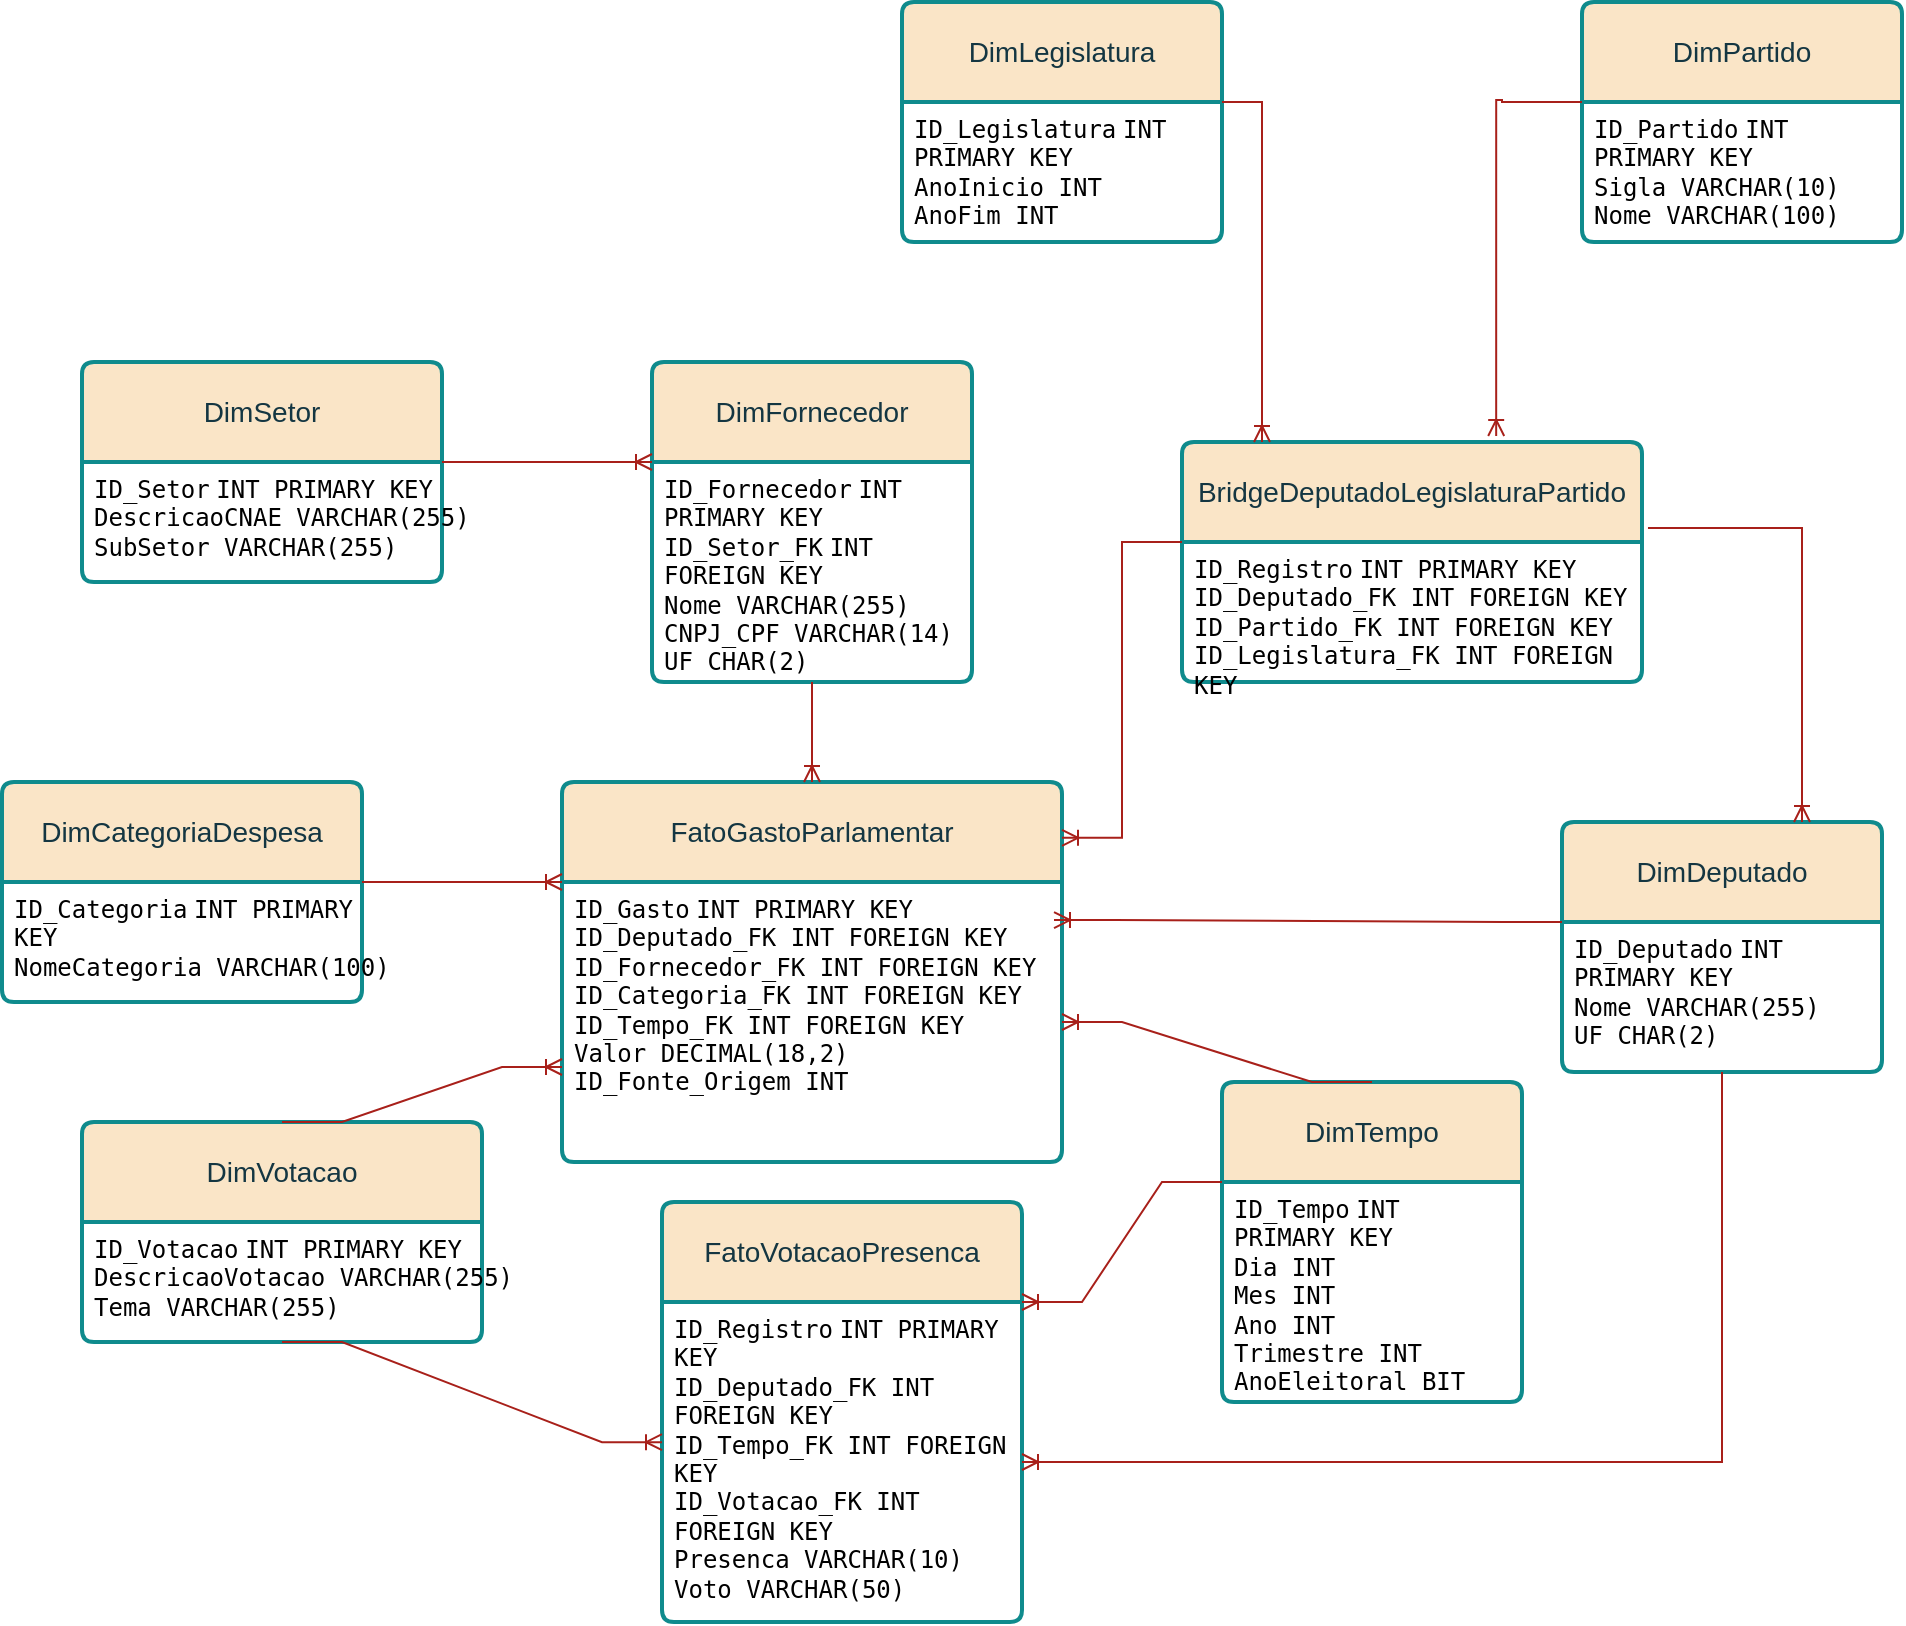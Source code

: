 <mxfile version="28.0.6">
  <diagram name="Página-1" id="j73hZuTLXUR3FBSmfRx7">
    <mxGraphModel dx="1410" dy="825" grid="1" gridSize="10" guides="1" tooltips="1" connect="1" arrows="1" fold="1" page="1" pageScale="1" pageWidth="850" pageHeight="1100" math="0" shadow="0">
      <root>
        <mxCell id="0" />
        <mxCell id="1" parent="0" />
        <mxCell id="ro1BlrJvYzHVakCWVsMG-19" value="FatoGastoParlamentar" style="swimlane;childLayout=stackLayout;horizontal=1;startSize=50;horizontalStack=0;rounded=1;fontSize=14;fontStyle=0;strokeWidth=2;resizeParent=0;resizeLast=1;shadow=0;dashed=0;align=center;arcSize=4;whiteSpace=wrap;html=1;labelBackgroundColor=none;fillColor=#FAE5C7;strokeColor=#0F8B8D;fontColor=#143642;" parent="1" vertex="1">
          <mxGeometry x="1080" y="490" width="250" height="190" as="geometry" />
        </mxCell>
        <mxCell id="ro1BlrJvYzHVakCWVsMG-20" value="&lt;code style=&quot;color: rgb(0, 0, 0);&quot;&gt;ID_Gasto&lt;/code&gt;&lt;span style=&quot;color: rgb(0, 0, 0);&quot;&gt;&amp;nbsp;&lt;/span&gt;&lt;code style=&quot;color: rgb(0, 0, 0);&quot;&gt;INT PRIMARY KEY&lt;/code&gt;&lt;div style=&quot;color: rgb(0, 0, 0);&quot;&gt;&lt;code&gt;&lt;code&gt;ID_Deputado_FK&lt;/code&gt;&amp;nbsp;&lt;code&gt;INT FOREIGN KEY&lt;/code&gt;&lt;/code&gt;&lt;/div&gt;&lt;div style=&quot;color: rgb(0, 0, 0);&quot;&gt;&lt;code&gt;&lt;code&gt;&lt;code&gt;ID_Fornecedor_FK&lt;/code&gt;&amp;nbsp;&lt;code&gt;INT FOREIGN KEY&lt;/code&gt;&lt;/code&gt;&lt;/code&gt;&lt;/div&gt;&lt;div style=&quot;color: rgb(0, 0, 0);&quot;&gt;&lt;code&gt;&lt;code&gt;&lt;code&gt;&lt;code&gt;ID_Categoria_FK&lt;/code&gt;&amp;nbsp;&lt;code&gt;INT FOREIGN KEY&lt;/code&gt;&lt;/code&gt;&lt;/code&gt;&lt;/code&gt;&lt;/div&gt;&lt;div style=&quot;color: rgb(0, 0, 0);&quot;&gt;&lt;code&gt;&lt;code&gt;&lt;code&gt;&lt;code&gt;&lt;code&gt;ID_Tempo_FK&lt;/code&gt;&amp;nbsp;&lt;code&gt;INT FOREIGN KEY&lt;/code&gt;&lt;/code&gt;&lt;/code&gt;&lt;/code&gt;&lt;/code&gt;&lt;/div&gt;&lt;div style=&quot;color: rgb(0, 0, 0);&quot;&gt;&lt;code&gt;&lt;code&gt;&lt;code&gt;&lt;code&gt;&lt;code&gt;&lt;code&gt;Valor&lt;/code&gt;&amp;nbsp;&lt;code&gt;DECIMAL(18,2)&lt;/code&gt;&lt;/code&gt;&lt;/code&gt;&lt;/code&gt;&lt;/code&gt;&lt;/code&gt;&lt;/div&gt;&lt;div style=&quot;color: rgb(0, 0, 0);&quot;&gt;&lt;code&gt;&lt;code&gt;&lt;code&gt;&lt;code&gt;&lt;code&gt;&lt;code&gt;&lt;code&gt;ID_Fonte_Origem&lt;/code&gt;&amp;nbsp;&lt;code&gt;INT&lt;/code&gt;&lt;/code&gt;&lt;/code&gt;&lt;/code&gt;&lt;/code&gt;&lt;/code&gt;&lt;/code&gt;&lt;/div&gt;" style="align=left;strokeColor=none;fillColor=none;spacingLeft=4;spacingRight=4;fontSize=12;verticalAlign=top;resizable=0;rotatable=0;part=1;html=1;whiteSpace=wrap;labelBackgroundColor=none;fontColor=#143642;" parent="ro1BlrJvYzHVakCWVsMG-19" vertex="1">
          <mxGeometry y="50" width="250" height="140" as="geometry" />
        </mxCell>
        <mxCell id="ro1BlrJvYzHVakCWVsMG-21" value="FatoVotacaoPresenca" style="swimlane;childLayout=stackLayout;horizontal=1;startSize=50;horizontalStack=0;rounded=1;fontSize=14;fontStyle=0;strokeWidth=2;resizeParent=0;resizeLast=1;shadow=0;dashed=0;align=center;arcSize=4;whiteSpace=wrap;html=1;labelBackgroundColor=none;fillColor=#FAE5C7;strokeColor=#0F8B8D;fontColor=#143642;" parent="1" vertex="1">
          <mxGeometry x="1130" y="700" width="180" height="210" as="geometry" />
        </mxCell>
        <mxCell id="ro1BlrJvYzHVakCWVsMG-22" value="&lt;code style=&quot;color: rgb(0, 0, 0);&quot;&gt;ID_Registro&lt;/code&gt;&lt;span style=&quot;color: rgb(0, 0, 0);&quot;&gt;&amp;nbsp;&lt;/span&gt;&lt;code style=&quot;color: rgb(0, 0, 0);&quot;&gt;INT PRIMARY KEY&lt;/code&gt;&lt;div style=&quot;color: rgb(0, 0, 0);&quot;&gt;&lt;code&gt;&lt;code&gt;ID_Deputado_FK&lt;/code&gt;&amp;nbsp;&lt;code&gt;INT FOREIGN KEY&lt;/code&gt;&lt;/code&gt;&lt;/div&gt;&lt;div style=&quot;color: rgb(0, 0, 0);&quot;&gt;&lt;code&gt;&lt;code&gt;&lt;code&gt;ID_Tempo_FK&lt;/code&gt;&amp;nbsp;&lt;code&gt;INT FOREIGN KEY&lt;/code&gt;&lt;/code&gt;&lt;/code&gt;&lt;/div&gt;&lt;div style=&quot;color: rgb(0, 0, 0);&quot;&gt;&lt;code&gt;&lt;code&gt;&lt;code&gt;&lt;code&gt;ID_Votacao_FK&lt;/code&gt;&amp;nbsp;&lt;code&gt;INT FOREIGN KEY&lt;/code&gt;&lt;/code&gt;&lt;/code&gt;&lt;/code&gt;&lt;/div&gt;&lt;div style=&quot;color: rgb(0, 0, 0);&quot;&gt;&lt;code&gt;&lt;code&gt;&lt;code&gt;&lt;code&gt;&lt;code&gt;Presenca&lt;/code&gt;&amp;nbsp;&lt;code&gt;VARCHAR(10)&lt;/code&gt;&lt;/code&gt;&lt;/code&gt;&lt;/code&gt;&lt;/code&gt;&lt;/div&gt;&lt;div style=&quot;color: rgb(0, 0, 0);&quot;&gt;&lt;code&gt;&lt;code&gt;&lt;code&gt;&lt;code&gt;&lt;code&gt;&lt;code&gt;Voto&lt;/code&gt;&amp;nbsp;&lt;code&gt;VARCHAR(50)&lt;/code&gt;&lt;/code&gt;&lt;/code&gt;&lt;/code&gt;&lt;/code&gt;&lt;/code&gt;&lt;/div&gt;" style="align=left;strokeColor=none;fillColor=none;spacingLeft=4;spacingRight=4;fontSize=12;verticalAlign=top;resizable=0;rotatable=0;part=1;html=1;whiteSpace=wrap;labelBackgroundColor=none;fontColor=#143642;" parent="ro1BlrJvYzHVakCWVsMG-21" vertex="1">
          <mxGeometry y="50" width="180" height="160" as="geometry" />
        </mxCell>
        <mxCell id="ro1BlrJvYzHVakCWVsMG-23" value="BridgeDeputadoLegislaturaPartido" style="swimlane;childLayout=stackLayout;horizontal=1;startSize=50;horizontalStack=0;rounded=1;fontSize=14;fontStyle=0;strokeWidth=2;resizeParent=0;resizeLast=1;shadow=0;dashed=0;align=center;arcSize=4;whiteSpace=wrap;html=1;labelBackgroundColor=none;fillColor=#FAE5C7;strokeColor=#0F8B8D;fontColor=#143642;" parent="1" vertex="1">
          <mxGeometry x="1390" y="320" width="230" height="120" as="geometry" />
        </mxCell>
        <mxCell id="ro1BlrJvYzHVakCWVsMG-24" value="&lt;code style=&quot;color: rgb(0, 0, 0);&quot;&gt;ID_Registro&lt;/code&gt;&lt;span style=&quot;color: rgb(0, 0, 0);&quot;&gt;&amp;nbsp;&lt;/span&gt;&lt;code style=&quot;color: rgb(0, 0, 0);&quot;&gt;INT PRIMARY KEY&lt;/code&gt;&lt;div style=&quot;color: rgb(0, 0, 0);&quot;&gt;&lt;code&gt;&lt;code&gt;ID_Deputado_FK&lt;/code&gt;&amp;nbsp;&lt;code&gt;INT FOREIGN KEY&lt;/code&gt;&lt;/code&gt;&lt;/div&gt;&lt;div style=&quot;color: rgb(0, 0, 0);&quot;&gt;&lt;code&gt;&lt;code&gt;&lt;code&gt;ID_Partido_FK&lt;/code&gt;&amp;nbsp;&lt;code&gt;INT FOREIGN KEY&lt;/code&gt;&lt;/code&gt;&lt;/code&gt;&lt;/div&gt;&lt;div style=&quot;color: rgb(0, 0, 0);&quot;&gt;&lt;code&gt;&lt;code&gt;&lt;code&gt;&lt;code&gt;ID_Legislatura_FK&lt;/code&gt;&amp;nbsp;&lt;code&gt;INT FOREIGN KEY&lt;/code&gt;&lt;/code&gt;&lt;/code&gt;&lt;/code&gt;&lt;/div&gt;" style="align=left;strokeColor=none;fillColor=none;spacingLeft=4;spacingRight=4;fontSize=12;verticalAlign=top;resizable=0;rotatable=0;part=1;html=1;whiteSpace=wrap;labelBackgroundColor=none;fontColor=#143642;" parent="ro1BlrJvYzHVakCWVsMG-23" vertex="1">
          <mxGeometry y="50" width="230" height="70" as="geometry" />
        </mxCell>
        <mxCell id="ro1BlrJvYzHVakCWVsMG-29" value="DimTempo" style="swimlane;childLayout=stackLayout;horizontal=1;startSize=50;horizontalStack=0;rounded=1;fontSize=14;fontStyle=0;strokeWidth=2;resizeParent=0;resizeLast=1;shadow=0;dashed=0;align=center;arcSize=4;whiteSpace=wrap;html=1;labelBackgroundColor=none;fillColor=#FAE5C7;strokeColor=#0F8B8D;fontColor=#143642;" parent="1" vertex="1">
          <mxGeometry x="1410" y="640" width="150" height="160" as="geometry" />
        </mxCell>
        <mxCell id="ro1BlrJvYzHVakCWVsMG-30" value="&lt;code style=&quot;color: rgb(0, 0, 0);&quot;&gt;ID_Tempo&lt;/code&gt;&lt;span style=&quot;color: rgb(0, 0, 0);&quot;&gt;&amp;nbsp;&lt;/span&gt;&lt;code style=&quot;color: rgb(0, 0, 0);&quot;&gt;INT PRIMARY KEY&lt;/code&gt;&lt;div style=&quot;color: rgb(0, 0, 0);&quot;&gt;&lt;code&gt;&lt;code&gt;Dia&lt;/code&gt;&amp;nbsp;&lt;code&gt;INT&lt;/code&gt;&lt;/code&gt;&lt;/div&gt;&lt;div style=&quot;color: rgb(0, 0, 0);&quot;&gt;&lt;code&gt;&lt;code&gt;&lt;code&gt;Mes&lt;/code&gt;&amp;nbsp;&lt;code&gt;INT&lt;/code&gt;&lt;/code&gt;&lt;/code&gt;&lt;/div&gt;&lt;div style=&quot;color: rgb(0, 0, 0);&quot;&gt;&lt;code&gt;&lt;code&gt;&lt;code&gt;&lt;code&gt;Ano&lt;/code&gt;&amp;nbsp;&lt;code&gt;INT&lt;/code&gt;&lt;/code&gt;&lt;/code&gt;&lt;/code&gt;&lt;/div&gt;&lt;div style=&quot;color: rgb(0, 0, 0);&quot;&gt;&lt;code&gt;&lt;code&gt;&lt;code&gt;&lt;code&gt;&lt;code&gt;Trimestre&lt;/code&gt;&amp;nbsp;&lt;code&gt;INT&lt;/code&gt;&lt;/code&gt;&lt;/code&gt;&lt;/code&gt;&lt;/code&gt;&lt;/div&gt;&lt;div style=&quot;color: rgb(0, 0, 0);&quot;&gt;&lt;code&gt;&lt;code&gt;&lt;code&gt;&lt;code&gt;&lt;code&gt;&lt;code&gt;AnoEleitoral&lt;/code&gt;&amp;nbsp;&lt;code&gt;BIT&lt;/code&gt;&lt;/code&gt;&lt;/code&gt;&lt;/code&gt;&lt;/code&gt;&lt;/code&gt;&lt;/div&gt;" style="align=left;strokeColor=none;fillColor=none;spacingLeft=4;spacingRight=4;fontSize=12;verticalAlign=top;resizable=0;rotatable=0;part=1;html=1;whiteSpace=wrap;labelBackgroundColor=none;fontColor=#143642;" parent="ro1BlrJvYzHVakCWVsMG-29" vertex="1">
          <mxGeometry y="50" width="150" height="110" as="geometry" />
        </mxCell>
        <mxCell id="ro1BlrJvYzHVakCWVsMG-31" value="DimFornecedor" style="swimlane;childLayout=stackLayout;horizontal=1;startSize=50;horizontalStack=0;rounded=1;fontSize=14;fontStyle=0;strokeWidth=2;resizeParent=0;resizeLast=1;shadow=0;dashed=0;align=center;arcSize=4;whiteSpace=wrap;html=1;labelBackgroundColor=none;fillColor=#FAE5C7;strokeColor=#0F8B8D;fontColor=#143642;" parent="1" vertex="1">
          <mxGeometry x="1125" y="280" width="160" height="160" as="geometry" />
        </mxCell>
        <mxCell id="ro1BlrJvYzHVakCWVsMG-32" value="&lt;div&gt;&lt;div&gt;&lt;code style=&quot;color: rgb(0, 0, 0);&quot;&gt;ID_Fornecedor&lt;/code&gt;&lt;span style=&quot;color: rgb(0, 0, 0);&quot;&gt;&amp;nbsp;&lt;/span&gt;&lt;code style=&quot;color: rgb(0, 0, 0);&quot;&gt;INT PRIMARY KEY&lt;/code&gt;&lt;div style=&quot;color: rgb(0, 0, 0);&quot;&gt;&lt;code&gt;ID_Setor_FK&lt;/code&gt;&amp;nbsp;&lt;code&gt;INT FOREIGN KEY&lt;/code&gt;&lt;font face=&quot;monospace&quot;&gt;&lt;br&gt;&lt;/font&gt;&lt;div&gt;&lt;code&gt;&lt;code&gt;Nome&lt;/code&gt;&amp;nbsp;&lt;code&gt;VARCHAR(255)&lt;/code&gt;&lt;/code&gt;&lt;/div&gt;&lt;div&gt;&lt;code&gt;&lt;code&gt;&lt;code&gt;CNPJ_CPF&lt;/code&gt;&amp;nbsp;&lt;code&gt;VARCHAR(14)&lt;/code&gt;&lt;/code&gt;&lt;/code&gt;&lt;/div&gt;&lt;/div&gt;&lt;div style=&quot;color: rgb(0, 0, 0);&quot;&gt;&lt;code&gt;&lt;code&gt;&lt;code&gt;&lt;code&gt;UF&lt;/code&gt;&amp;nbsp;&lt;code&gt;CHAR(2)&lt;/code&gt;&lt;/code&gt;&lt;/code&gt;&lt;/code&gt;&lt;/div&gt;&lt;/div&gt;&lt;/div&gt;" style="align=left;strokeColor=none;fillColor=none;spacingLeft=4;spacingRight=4;fontSize=12;verticalAlign=top;resizable=0;rotatable=0;part=1;html=1;whiteSpace=wrap;labelBackgroundColor=none;fontColor=#143642;" parent="ro1BlrJvYzHVakCWVsMG-31" vertex="1">
          <mxGeometry y="50" width="160" height="110" as="geometry" />
        </mxCell>
        <mxCell id="ro1BlrJvYzHVakCWVsMG-37" value="DimSetor" style="swimlane;childLayout=stackLayout;horizontal=1;startSize=50;horizontalStack=0;rounded=1;fontSize=14;fontStyle=0;strokeWidth=2;resizeParent=0;resizeLast=1;shadow=0;dashed=0;align=center;arcSize=4;whiteSpace=wrap;html=1;labelBackgroundColor=none;fillColor=#FAE5C7;strokeColor=#0F8B8D;fontColor=#143642;" parent="1" vertex="1">
          <mxGeometry x="840" y="280" width="180" height="110" as="geometry" />
        </mxCell>
        <mxCell id="ro1BlrJvYzHVakCWVsMG-38" value="&lt;div&gt;&lt;div&gt;&lt;code style=&quot;color: rgb(0, 0, 0);&quot;&gt;ID_Setor&lt;/code&gt;&lt;span style=&quot;color: rgb(0, 0, 0);&quot;&gt;&amp;nbsp;&lt;/span&gt;&lt;code style=&quot;color: rgb(0, 0, 0);&quot;&gt;INT PRIMARY KEY&lt;/code&gt;&lt;div style=&quot;color: rgb(0, 0, 0);&quot;&gt;&lt;code&gt;&lt;code&gt;DescricaoCNAE&lt;/code&gt;&amp;nbsp;&lt;code&gt;VARCHAR(255)&lt;/code&gt;&lt;/code&gt;&lt;/div&gt;&lt;div style=&quot;color: rgb(0, 0, 0);&quot;&gt;&lt;code&gt;&lt;code&gt;&lt;code&gt;SubSetor&lt;/code&gt;&amp;nbsp;&lt;code&gt;VARCHAR(255)&lt;/code&gt;&lt;/code&gt;&lt;/code&gt;&lt;/div&gt;&lt;/div&gt;&lt;/div&gt;" style="align=left;strokeColor=none;fillColor=none;spacingLeft=4;spacingRight=4;fontSize=12;verticalAlign=top;resizable=0;rotatable=0;part=1;html=1;whiteSpace=wrap;labelBackgroundColor=none;fontColor=#143642;" parent="ro1BlrJvYzHVakCWVsMG-37" vertex="1">
          <mxGeometry y="50" width="180" height="60" as="geometry" />
        </mxCell>
        <mxCell id="ro1BlrJvYzHVakCWVsMG-39" value="DimCategoriaDespesa" style="swimlane;childLayout=stackLayout;horizontal=1;startSize=50;horizontalStack=0;rounded=1;fontSize=14;fontStyle=0;strokeWidth=2;resizeParent=0;resizeLast=1;shadow=0;dashed=0;align=center;arcSize=4;whiteSpace=wrap;html=1;labelBackgroundColor=none;fillColor=#FAE5C7;strokeColor=#0F8B8D;fontColor=#143642;" parent="1" vertex="1">
          <mxGeometry x="800" y="490" width="180" height="110" as="geometry" />
        </mxCell>
        <mxCell id="ro1BlrJvYzHVakCWVsMG-40" value="&lt;code style=&quot;color: rgb(0, 0, 0);&quot;&gt;ID_Categoria&lt;/code&gt;&lt;span style=&quot;color: rgb(0, 0, 0);&quot;&gt;&amp;nbsp;&lt;/span&gt;&lt;code style=&quot;color: rgb(0, 0, 0);&quot;&gt;INT PRIMARY KEY&lt;/code&gt;&lt;div style=&quot;color: rgb(0, 0, 0);&quot;&gt;&lt;code&gt;&lt;code&gt;NomeCategoria&lt;/code&gt;&amp;nbsp;&lt;code&gt;VARCHAR(100)&lt;/code&gt;&lt;/code&gt;&lt;/div&gt;" style="align=left;strokeColor=none;fillColor=none;spacingLeft=4;spacingRight=4;fontSize=12;verticalAlign=top;resizable=0;rotatable=0;part=1;html=1;whiteSpace=wrap;labelBackgroundColor=none;fontColor=#143642;" parent="ro1BlrJvYzHVakCWVsMG-39" vertex="1">
          <mxGeometry y="50" width="180" height="60" as="geometry" />
        </mxCell>
        <mxCell id="ro1BlrJvYzHVakCWVsMG-41" value="DimDeputado" style="swimlane;childLayout=stackLayout;horizontal=1;startSize=50;horizontalStack=0;rounded=1;fontSize=14;fontStyle=0;strokeWidth=2;resizeParent=0;resizeLast=1;shadow=0;dashed=0;align=center;arcSize=4;whiteSpace=wrap;html=1;labelBackgroundColor=none;fillColor=#FAE5C7;strokeColor=#0F8B8D;fontColor=#143642;" parent="1" vertex="1">
          <mxGeometry x="1580" y="510" width="160" height="125" as="geometry" />
        </mxCell>
        <mxCell id="ro1BlrJvYzHVakCWVsMG-42" value="&lt;code style=&quot;color: rgb(0, 0, 0);&quot;&gt;ID_Deputado&lt;/code&gt;&lt;span style=&quot;color: rgb(0, 0, 0);&quot;&gt;&amp;nbsp;&lt;/span&gt;&lt;code style=&quot;color: rgb(0, 0, 0);&quot;&gt;INT PRIMARY KEY&lt;/code&gt;&lt;div style=&quot;color: rgb(0, 0, 0);&quot;&gt;&lt;code&gt;&lt;code&gt;Nome&lt;/code&gt;&amp;nbsp;&lt;code&gt;VARCHAR(255)&lt;/code&gt;&lt;/code&gt;&lt;/div&gt;&lt;div style=&quot;color: rgb(0, 0, 0);&quot;&gt;&lt;code&gt;&lt;code&gt;&lt;code&gt;UF&lt;/code&gt;&amp;nbsp;&lt;code&gt;CHAR(2)&lt;/code&gt;&lt;/code&gt;&lt;/code&gt;&lt;/div&gt;" style="align=left;strokeColor=none;fillColor=none;spacingLeft=4;spacingRight=4;fontSize=12;verticalAlign=top;resizable=0;rotatable=0;part=1;html=1;whiteSpace=wrap;labelBackgroundColor=none;fontColor=#143642;" parent="ro1BlrJvYzHVakCWVsMG-41" vertex="1">
          <mxGeometry y="50" width="160" height="75" as="geometry" />
        </mxCell>
        <mxCell id="ro1BlrJvYzHVakCWVsMG-43" value="DimPartido" style="swimlane;childLayout=stackLayout;horizontal=1;startSize=50;horizontalStack=0;rounded=1;fontSize=14;fontStyle=0;strokeWidth=2;resizeParent=0;resizeLast=1;shadow=0;dashed=0;align=center;arcSize=4;whiteSpace=wrap;html=1;labelBackgroundColor=none;fillColor=#FAE5C7;strokeColor=#0F8B8D;fontColor=#143642;" parent="1" vertex="1">
          <mxGeometry x="1590" y="100" width="160" height="120" as="geometry" />
        </mxCell>
        <mxCell id="ro1BlrJvYzHVakCWVsMG-44" value="&lt;code style=&quot;color: rgb(0, 0, 0);&quot;&gt;ID_Partido&lt;/code&gt;&lt;span style=&quot;color: rgb(0, 0, 0);&quot;&gt;&amp;nbsp;&lt;/span&gt;&lt;code style=&quot;color: rgb(0, 0, 0);&quot;&gt;INT PRIMARY KEY&lt;/code&gt;&lt;div style=&quot;color: rgb(0, 0, 0);&quot;&gt;&lt;code&gt;&lt;code&gt;Sigla&lt;/code&gt;&amp;nbsp;&lt;code&gt;VARCHAR(10)&lt;/code&gt;&lt;/code&gt;&lt;/div&gt;&lt;div style=&quot;color: rgb(0, 0, 0);&quot;&gt;&lt;code&gt;&lt;code&gt;&lt;code&gt;Nome&lt;/code&gt;&amp;nbsp;&lt;code&gt;VARCHAR(100)&lt;/code&gt;&lt;/code&gt;&lt;/code&gt;&lt;/div&gt;" style="align=left;strokeColor=none;fillColor=none;spacingLeft=4;spacingRight=4;fontSize=12;verticalAlign=top;resizable=0;rotatable=0;part=1;html=1;whiteSpace=wrap;labelBackgroundColor=none;fontColor=#143642;" parent="ro1BlrJvYzHVakCWVsMG-43" vertex="1">
          <mxGeometry y="50" width="160" height="70" as="geometry" />
        </mxCell>
        <mxCell id="ro1BlrJvYzHVakCWVsMG-46" value="DimLegislatura" style="swimlane;childLayout=stackLayout;horizontal=1;startSize=50;horizontalStack=0;rounded=1;fontSize=14;fontStyle=0;strokeWidth=2;resizeParent=0;resizeLast=1;shadow=0;dashed=0;align=center;arcSize=4;whiteSpace=wrap;html=1;labelBackgroundColor=none;fillColor=#FAE5C7;strokeColor=#0F8B8D;fontColor=#143642;" parent="1" vertex="1">
          <mxGeometry x="1250" y="100" width="160" height="120" as="geometry" />
        </mxCell>
        <mxCell id="ro1BlrJvYzHVakCWVsMG-47" value="&lt;code style=&quot;color: rgb(0, 0, 0);&quot;&gt;ID_Legislatura&lt;/code&gt;&lt;span style=&quot;color: rgb(0, 0, 0);&quot;&gt;&amp;nbsp;&lt;/span&gt;&lt;code style=&quot;color: rgb(0, 0, 0);&quot;&gt;INT PRIMARY KEY&lt;/code&gt;&lt;div style=&quot;color: rgb(0, 0, 0);&quot;&gt;&lt;code&gt;&lt;code&gt;AnoInicio&lt;/code&gt;&amp;nbsp;&lt;code&gt;INT&lt;/code&gt;&lt;/code&gt;&lt;/div&gt;&lt;div style=&quot;color: rgb(0, 0, 0);&quot;&gt;&lt;code&gt;&lt;code&gt;&lt;code&gt;AnoFim&lt;/code&gt;&amp;nbsp;&lt;code&gt;INT&lt;/code&gt;&lt;/code&gt;&lt;/code&gt;&lt;/div&gt;" style="align=left;strokeColor=none;fillColor=none;spacingLeft=4;spacingRight=4;fontSize=12;verticalAlign=top;resizable=0;rotatable=0;part=1;html=1;whiteSpace=wrap;labelBackgroundColor=none;fontColor=#143642;" parent="ro1BlrJvYzHVakCWVsMG-46" vertex="1">
          <mxGeometry y="50" width="160" height="70" as="geometry" />
        </mxCell>
        <mxCell id="ro1BlrJvYzHVakCWVsMG-48" value="DimVotacao" style="swimlane;childLayout=stackLayout;horizontal=1;startSize=50;horizontalStack=0;rounded=1;fontSize=14;fontStyle=0;strokeWidth=2;resizeParent=0;resizeLast=1;shadow=0;dashed=0;align=center;arcSize=4;whiteSpace=wrap;html=1;labelBackgroundColor=none;fillColor=#FAE5C7;strokeColor=#0F8B8D;fontColor=#143642;" parent="1" vertex="1">
          <mxGeometry x="840" y="660" width="200" height="110" as="geometry" />
        </mxCell>
        <mxCell id="ro1BlrJvYzHVakCWVsMG-49" value="&lt;code style=&quot;color: rgb(0, 0, 0);&quot;&gt;ID_Votacao&lt;/code&gt;&lt;span style=&quot;color: rgb(0, 0, 0);&quot;&gt;&amp;nbsp;&lt;/span&gt;&lt;code style=&quot;color: rgb(0, 0, 0);&quot;&gt;INT PRIMARY KEY&lt;/code&gt;&lt;div style=&quot;color: rgb(0, 0, 0);&quot;&gt;&lt;code&gt;&lt;code&gt;DescricaoVotacao&lt;/code&gt;&amp;nbsp;&lt;code&gt;VARCHAR(255)&lt;/code&gt;&lt;/code&gt;&lt;/div&gt;&lt;div style=&quot;color: rgb(0, 0, 0);&quot;&gt;&lt;code&gt;&lt;code&gt;&lt;code&gt;Tema&lt;/code&gt;&amp;nbsp;&lt;code&gt;VARCHAR(255)&lt;/code&gt;&lt;/code&gt;&lt;/code&gt;&lt;/div&gt;" style="align=left;strokeColor=none;fillColor=none;spacingLeft=4;spacingRight=4;fontSize=12;verticalAlign=top;resizable=0;rotatable=0;part=1;html=1;whiteSpace=wrap;labelBackgroundColor=none;fontColor=#143642;" parent="ro1BlrJvYzHVakCWVsMG-48" vertex="1">
          <mxGeometry y="50" width="200" height="60" as="geometry" />
        </mxCell>
        <mxCell id="ro1BlrJvYzHVakCWVsMG-52" value="" style="edgeStyle=entityRelationEdgeStyle;fontSize=12;html=1;endArrow=ERoneToMany;rounded=0;exitX=0;exitY=0;exitDx=0;exitDy=0;entryX=0.984;entryY=0.136;entryDx=0;entryDy=0;labelBackgroundColor=none;strokeColor=#A8201A;fontColor=default;entryPerimeter=0;" parent="1" source="ro1BlrJvYzHVakCWVsMG-42" target="ro1BlrJvYzHVakCWVsMG-20" edge="1">
          <mxGeometry width="100" height="100" relative="1" as="geometry">
            <mxPoint x="1320" y="470" as="sourcePoint" />
            <mxPoint x="1420" y="370" as="targetPoint" />
          </mxGeometry>
        </mxCell>
        <mxCell id="ro1BlrJvYzHVakCWVsMG-53" value="" style="fontSize=12;html=1;endArrow=ERoneToMany;rounded=0;horizontal=1;labelPosition=center;verticalLabelPosition=middle;align=center;verticalAlign=middle;entryX=0.5;entryY=0;entryDx=0;entryDy=0;exitX=0.5;exitY=1;exitDx=0;exitDy=0;labelBackgroundColor=none;strokeColor=#A8201A;fontColor=default;" parent="1" source="ro1BlrJvYzHVakCWVsMG-32" target="ro1BlrJvYzHVakCWVsMG-19" edge="1">
          <mxGeometry width="100" height="100" relative="1" as="geometry">
            <mxPoint x="1380" y="270" as="sourcePoint" />
            <mxPoint x="1380" y="440" as="targetPoint" />
            <Array as="points" />
          </mxGeometry>
        </mxCell>
        <mxCell id="ro1BlrJvYzHVakCWVsMG-59" value="" style="edgeStyle=entityRelationEdgeStyle;fontSize=12;html=1;endArrow=ERoneToMany;rounded=0;entryX=0;entryY=0;entryDx=0;entryDy=0;exitX=1;exitY=0;exitDx=0;exitDy=0;labelBackgroundColor=none;strokeColor=#A8201A;fontColor=default;" parent="1" source="ro1BlrJvYzHVakCWVsMG-40" target="ro1BlrJvYzHVakCWVsMG-20" edge="1">
          <mxGeometry width="100" height="100" relative="1" as="geometry">
            <mxPoint x="877.5" y="455" as="sourcePoint" />
            <mxPoint x="1050" y="455" as="targetPoint" />
            <Array as="points">
              <mxPoint x="970" y="390" />
              <mxPoint x="960" y="480" />
              <mxPoint x="950" y="500" />
            </Array>
          </mxGeometry>
        </mxCell>
        <mxCell id="ro1BlrJvYzHVakCWVsMG-63" value="" style="edgeStyle=entityRelationEdgeStyle;fontSize=12;html=1;endArrow=ERoneToMany;rounded=0;entryX=1;entryY=0.147;entryDx=0;entryDy=0;exitX=0;exitY=0;exitDx=0;exitDy=0;entryPerimeter=0;labelBackgroundColor=none;strokeColor=#A8201A;fontColor=default;" parent="1" source="ro1BlrJvYzHVakCWVsMG-24" target="ro1BlrJvYzHVakCWVsMG-19" edge="1">
          <mxGeometry width="100" height="100" relative="1" as="geometry">
            <mxPoint x="1020" y="730" as="sourcePoint" />
            <mxPoint x="1086.96" y="600" as="targetPoint" />
            <Array as="points">
              <mxPoint x="1040" y="789" />
              <mxPoint x="896.96" y="635" />
              <mxPoint x="1026.96" y="675" />
              <mxPoint x="906.96" y="605" />
              <mxPoint x="946.96" y="625" />
              <mxPoint x="1526.96" y="615" />
            </Array>
          </mxGeometry>
        </mxCell>
        <mxCell id="ro1BlrJvYzHVakCWVsMG-67" value="" style="edgeStyle=entityRelationEdgeStyle;fontSize=12;html=1;endArrow=ERoneToMany;rounded=0;entryX=0;entryY=0.75;entryDx=0;entryDy=0;labelBackgroundColor=none;strokeColor=#A8201A;fontColor=default;exitX=0.5;exitY=0;exitDx=0;exitDy=0;" parent="1" source="ro1BlrJvYzHVakCWVsMG-48" target="ro1BlrJvYzHVakCWVsMG-19" edge="1">
          <mxGeometry width="100" height="100" relative="1" as="geometry">
            <mxPoint x="898" y="700" as="sourcePoint" />
            <mxPoint x="1050" y="930" as="targetPoint" />
            <Array as="points">
              <mxPoint x="898" y="670" />
              <mxPoint x="890" y="620" />
            </Array>
          </mxGeometry>
        </mxCell>
        <mxCell id="ro1BlrJvYzHVakCWVsMG-69" value="" style="edgeStyle=entityRelationEdgeStyle;fontSize=12;html=1;endArrow=none;rounded=0;labelBackgroundColor=none;strokeColor=#A8201A;fontColor=default;startArrow=ERoneToMany;startFill=0;endFill=0;entryX=0.5;entryY=0;entryDx=0;entryDy=0;exitX=1;exitY=0.5;exitDx=0;exitDy=0;" parent="1" source="ro1BlrJvYzHVakCWVsMG-20" target="ro1BlrJvYzHVakCWVsMG-29" edge="1">
          <mxGeometry width="100" height="100" relative="1" as="geometry">
            <mxPoint x="1240" y="580" as="sourcePoint" />
            <mxPoint x="1520" y="620" as="targetPoint" />
          </mxGeometry>
        </mxCell>
        <mxCell id="ro1BlrJvYzHVakCWVsMG-70" value="" style="edgeStyle=entityRelationEdgeStyle;fontSize=12;html=1;endArrow=ERoneToMany;rounded=0;strokeColor=#A8201A;fontColor=#143642;fillColor=#FAE5C7;exitX=0.5;exitY=1;exitDx=0;exitDy=0;entryX=0;entryY=0.438;entryDx=0;entryDy=0;entryPerimeter=0;" parent="1" source="ro1BlrJvYzHVakCWVsMG-49" edge="1" target="ro1BlrJvYzHVakCWVsMG-22">
          <mxGeometry width="100" height="100" relative="1" as="geometry">
            <mxPoint x="980" y="920" as="sourcePoint" />
            <mxPoint x="1080" y="820" as="targetPoint" />
          </mxGeometry>
        </mxCell>
        <mxCell id="ro1BlrJvYzHVakCWVsMG-71" value="" style="edgeStyle=entityRelationEdgeStyle;fontSize=12;html=1;endArrow=none;rounded=0;strokeColor=#A8201A;fontColor=#143642;fillColor=#FAE5C7;startArrow=ERoneToMany;startFill=0;endFill=0;exitX=1;exitY=0;exitDx=0;exitDy=0;entryX=0;entryY=0;entryDx=0;entryDy=0;" parent="1" source="ro1BlrJvYzHVakCWVsMG-22" target="ro1BlrJvYzHVakCWVsMG-30" edge="1">
          <mxGeometry width="100" height="100" relative="1" as="geometry">
            <mxPoint x="1250" y="960" as="sourcePoint" />
            <mxPoint x="1350" y="860" as="targetPoint" />
          </mxGeometry>
        </mxCell>
        <mxCell id="ro1BlrJvYzHVakCWVsMG-72" value="" style="edgeStyle=orthogonalEdgeStyle;fontSize=12;html=1;endArrow=none;rounded=0;strokeColor=#A8201A;fontColor=#143642;fillColor=#FAE5C7;startArrow=ERoneToMany;startFill=0;endFill=0;exitX=1;exitY=0.5;exitDx=0;exitDy=0;entryX=0.5;entryY=1;entryDx=0;entryDy=0;jumpStyle=none;jumpSize=6;" parent="1" source="ro1BlrJvYzHVakCWVsMG-22" target="ro1BlrJvYzHVakCWVsMG-42" edge="1">
          <mxGeometry width="100" height="100" relative="1" as="geometry">
            <mxPoint x="1280" y="839.5" as="sourcePoint" />
            <mxPoint x="1607.5" y="654.5" as="targetPoint" />
          </mxGeometry>
        </mxCell>
        <mxCell id="ro1BlrJvYzHVakCWVsMG-73" value="" style="edgeStyle=orthogonalEdgeStyle;fontSize=12;html=1;endArrow=ERoneToMany;rounded=0;strokeColor=#A8201A;fontColor=#143642;fillColor=#FAE5C7;exitX=1.013;exitY=0.358;exitDx=0;exitDy=0;exitPerimeter=0;entryX=0.75;entryY=0;entryDx=0;entryDy=0;" parent="1" source="ro1BlrJvYzHVakCWVsMG-23" target="ro1BlrJvYzHVakCWVsMG-41" edge="1">
          <mxGeometry width="100" height="100" relative="1" as="geometry">
            <mxPoint x="1690" y="440" as="sourcePoint" />
            <mxPoint x="1690" y="450" as="targetPoint" />
            <Array as="points">
              <mxPoint x="1700" y="363" />
            </Array>
          </mxGeometry>
        </mxCell>
        <mxCell id="ro1BlrJvYzHVakCWVsMG-74" value="" style="edgeStyle=orthogonalEdgeStyle;fontSize=12;html=1;endArrow=none;rounded=0;strokeColor=#A8201A;fontColor=#143642;fillColor=#FAE5C7;exitX=0.683;exitY=-0.025;exitDx=0;exitDy=0;exitPerimeter=0;startArrow=ERoneToMany;startFill=0;endFill=0;entryX=0;entryY=0;entryDx=0;entryDy=0;" parent="1" source="ro1BlrJvYzHVakCWVsMG-23" edge="1" target="ro1BlrJvYzHVakCWVsMG-44">
          <mxGeometry width="100" height="100" relative="1" as="geometry">
            <mxPoint x="1510" y="260" as="sourcePoint" />
            <mxPoint x="1557" y="149" as="targetPoint" />
            <Array as="points">
              <mxPoint x="1547" y="149" />
              <mxPoint x="1550" y="149" />
              <mxPoint x="1550" y="150" />
            </Array>
          </mxGeometry>
        </mxCell>
        <mxCell id="ro1BlrJvYzHVakCWVsMG-75" value="" style="edgeStyle=orthogonalEdgeStyle;fontSize=12;html=1;endArrow=none;rounded=0;strokeColor=#A8201A;fontColor=#143642;fillColor=#FAE5C7;exitX=0.683;exitY=-0.025;exitDx=0;exitDy=0;exitPerimeter=0;startArrow=ERoneToMany;startFill=0;endFill=0;entryX=1;entryY=0;entryDx=0;entryDy=0;" parent="1" target="ro1BlrJvYzHVakCWVsMG-47" edge="1">
          <mxGeometry width="100" height="100" relative="1" as="geometry">
            <mxPoint x="1430" y="320" as="sourcePoint" />
            <mxPoint x="1480" y="152" as="targetPoint" />
            <Array as="points">
              <mxPoint x="1430" y="150" />
            </Array>
          </mxGeometry>
        </mxCell>
        <mxCell id="ro1BlrJvYzHVakCWVsMG-76" value="" style="fontSize=12;html=1;endArrow=ERoneToMany;rounded=0;entryX=0;entryY=0;entryDx=0;entryDy=0;exitX=1;exitY=0;exitDx=0;exitDy=0;labelBackgroundColor=none;strokeColor=#A8201A;fontColor=default;" parent="1" source="ro1BlrJvYzHVakCWVsMG-38" target="ro1BlrJvYzHVakCWVsMG-32" edge="1">
          <mxGeometry width="100" height="100" relative="1" as="geometry">
            <mxPoint x="1055" y="230" as="sourcePoint" />
            <mxPoint x="1170" y="200" as="targetPoint" />
          </mxGeometry>
        </mxCell>
      </root>
    </mxGraphModel>
  </diagram>
</mxfile>
